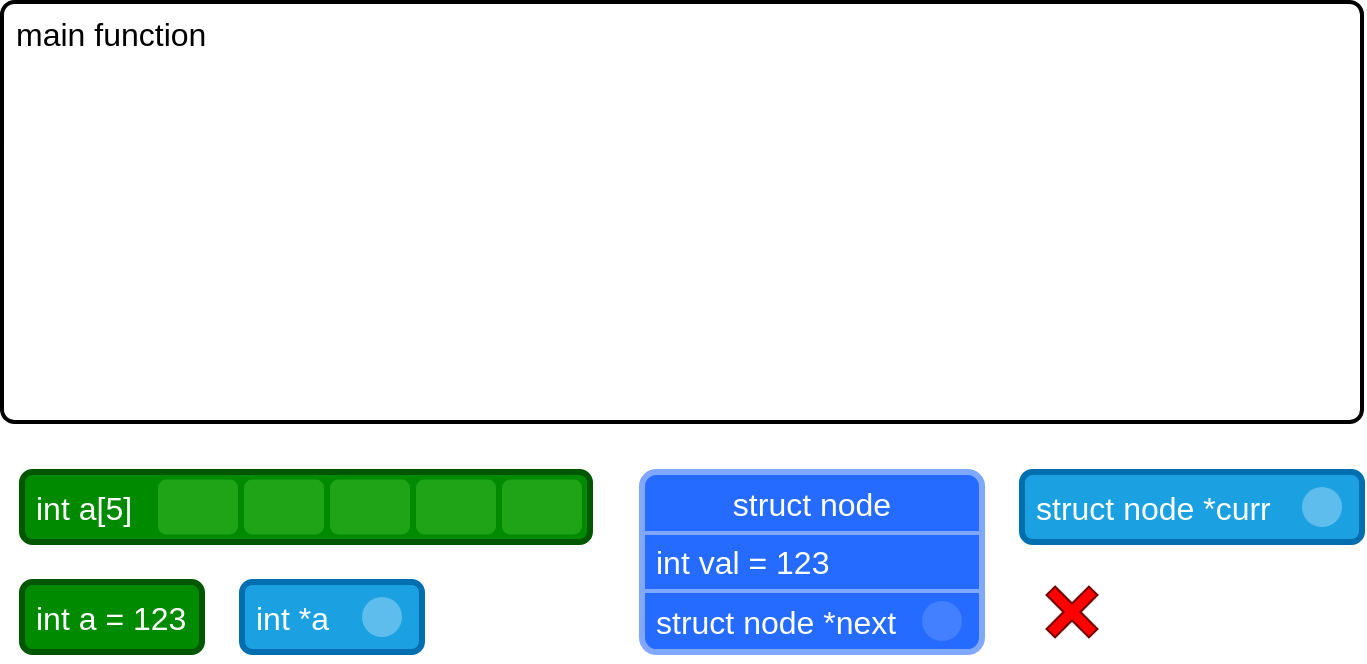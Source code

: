<mxfile version="21.3.5" type="github" pages="2">
  <diagram id="lTI6Rybunf79CPHF1xRZ" name="Main only">
    <mxGraphModel dx="989" dy="561" grid="1" gridSize="10" guides="1" tooltips="1" connect="1" arrows="1" fold="1" page="1" pageScale="1" pageWidth="827" pageHeight="1169" math="0" shadow="0">
      <root>
        <mxCell id="0" />
        <mxCell id="1" parent="0" />
        <mxCell id="YAuWAVg-vIqlQoeMwcdk-73" value="main function" style="rounded=1;whiteSpace=wrap;html=1;verticalAlign=top;align=left;spacingLeft=5;strokeWidth=2;fontSize=16;arcSize=3;" parent="1" vertex="1">
          <mxGeometry x="480" y="340" width="680" height="210" as="geometry" />
        </mxCell>
        <mxCell id="AWdPsdAmOmkkyqOufn5j-2" value="" style="group" parent="1" vertex="1" connectable="0">
          <mxGeometry x="600" y="630" width="90" height="35" as="geometry" />
        </mxCell>
        <mxCell id="AWdPsdAmOmkkyqOufn5j-3" value="int *a" style="rounded=1;whiteSpace=wrap;html=1;strokeWidth=3;fillColor=#1ba1e2;fontColor=#ffffff;strokeColor=#006EAF;fontSize=16;align=left;spacingLeft=5;" parent="AWdPsdAmOmkkyqOufn5j-2" vertex="1">
          <mxGeometry width="90" height="35" as="geometry" />
        </mxCell>
        <mxCell id="AWdPsdAmOmkkyqOufn5j-4" value="" style="ellipse;whiteSpace=wrap;html=1;aspect=fixed;strokeColor=none;fillColor=#5ebdec;" parent="AWdPsdAmOmkkyqOufn5j-2" vertex="1">
          <mxGeometry x="60" y="7.5" width="20" height="20" as="geometry" />
        </mxCell>
        <mxCell id="AWdPsdAmOmkkyqOufn5j-5" value="" style="group" parent="1" vertex="1" connectable="0">
          <mxGeometry x="490" y="630" width="90" height="35" as="geometry" />
        </mxCell>
        <mxCell id="AWdPsdAmOmkkyqOufn5j-6" value="int a = 123" style="rounded=1;whiteSpace=wrap;html=1;strokeWidth=3;fillColor=#008a00;fontColor=#ffffff;strokeColor=#005700;fontSize=16;align=left;spacingLeft=5;" parent="AWdPsdAmOmkkyqOufn5j-5" vertex="1">
          <mxGeometry width="90" height="35" as="geometry" />
        </mxCell>
        <mxCell id="AWdPsdAmOmkkyqOufn5j-9" value="" style="group;fontColor=#ffffff;" parent="1" vertex="1" connectable="0">
          <mxGeometry x="800" y="575" width="170" height="95" as="geometry" />
        </mxCell>
        <mxCell id="AWdPsdAmOmkkyqOufn5j-10" value="struct node" style="rounded=1;whiteSpace=wrap;html=1;strokeWidth=3;fillColor=#266bff;fontColor=#FFFFFF;strokeColor=#80a8ff;fontSize=16;arcSize=8;verticalAlign=top;" parent="AWdPsdAmOmkkyqOufn5j-9" vertex="1">
          <mxGeometry width="170" height="90" as="geometry" />
        </mxCell>
        <mxCell id="AWdPsdAmOmkkyqOufn5j-11" value="" style="group;fontColor=#ffffff;" parent="AWdPsdAmOmkkyqOufn5j-9" vertex="1" connectable="0">
          <mxGeometry y="30.5" width="170" height="29" as="geometry" />
        </mxCell>
        <mxCell id="AWdPsdAmOmkkyqOufn5j-12" value="int val = 123" style="rounded=0;whiteSpace=wrap;html=1;fontFamily=Helvetica;fontSize=16;fontColor=#ffffff;fillColor=none;strokeWidth=2;strokeColor=#80a8ff;align=left;spacingLeft=5;" parent="AWdPsdAmOmkkyqOufn5j-11" vertex="1">
          <mxGeometry width="170" height="29" as="geometry" />
        </mxCell>
        <mxCell id="AWdPsdAmOmkkyqOufn5j-14" value="&lt;font style=&quot;font-size: 16px;&quot;&gt;struct node *next&lt;br&gt;&lt;/font&gt;" style="text;html=1;strokeColor=none;fillColor=none;align=left;verticalAlign=middle;whiteSpace=wrap;rounded=0;fontSize=11;fontFamily=Helvetica;fontColor=#FFFFFF;spacingLeft=5;" parent="AWdPsdAmOmkkyqOufn5j-9" vertex="1">
          <mxGeometry y="59.5" width="160" height="30" as="geometry" />
        </mxCell>
        <mxCell id="AWdPsdAmOmkkyqOufn5j-15" value="" style="ellipse;whiteSpace=wrap;html=1;aspect=fixed;fontFamily=Helvetica;fontSize=11;fontColor=default;strokeColor=none;fillColor=#4280ff;" parent="AWdPsdAmOmkkyqOufn5j-9" vertex="1">
          <mxGeometry x="140" y="64.5" width="20" height="20" as="geometry" />
        </mxCell>
        <mxCell id="AWdPsdAmOmkkyqOufn5j-16" value="" style="group" parent="1" vertex="1" connectable="0">
          <mxGeometry x="990" y="575" width="170" height="35" as="geometry" />
        </mxCell>
        <mxCell id="AWdPsdAmOmkkyqOufn5j-17" value="struct node *curr" style="rounded=1;whiteSpace=wrap;html=1;strokeWidth=3;fillColor=#1ba1e2;fontColor=#ffffff;strokeColor=#006EAF;fontSize=16;align=left;spacingLeft=5;" parent="AWdPsdAmOmkkyqOufn5j-16" vertex="1">
          <mxGeometry width="170" height="35" as="geometry" />
        </mxCell>
        <mxCell id="AWdPsdAmOmkkyqOufn5j-18" value="" style="ellipse;whiteSpace=wrap;html=1;aspect=fixed;strokeColor=none;fillColor=#5ebdec;" parent="AWdPsdAmOmkkyqOufn5j-16" vertex="1">
          <mxGeometry x="140" y="7.5" width="20" height="20" as="geometry" />
        </mxCell>
        <mxCell id="AWdPsdAmOmkkyqOufn5j-19" value="" style="group" parent="1" vertex="1" connectable="0">
          <mxGeometry x="490" y="575" width="290" height="35" as="geometry" />
        </mxCell>
        <mxCell id="AWdPsdAmOmkkyqOufn5j-20" value="int a[5]" style="rounded=1;whiteSpace=wrap;html=1;strokeWidth=3;fillColor=#008a00;fontColor=#ffffff;strokeColor=#005700;fontSize=16;align=left;spacingLeft=5;" parent="AWdPsdAmOmkkyqOufn5j-19" vertex="1">
          <mxGeometry width="284" height="35" as="geometry" />
        </mxCell>
        <mxCell id="AWdPsdAmOmkkyqOufn5j-21" value="" style="rounded=1;whiteSpace=wrap;html=1;fillColor=#1fa417;strokeColor=none;fontSize=16;fontColor=#FFFFFF;" parent="AWdPsdAmOmkkyqOufn5j-19" vertex="1">
          <mxGeometry x="68" y="3.75" width="40" height="27.5" as="geometry" />
        </mxCell>
        <mxCell id="AWdPsdAmOmkkyqOufn5j-22" value="" style="rounded=1;whiteSpace=wrap;html=1;fillColor=#1fa417;strokeColor=none;fontSize=16;fontColor=#FFFFFF;" parent="AWdPsdAmOmkkyqOufn5j-19" vertex="1">
          <mxGeometry x="111" y="3.75" width="40" height="27.5" as="geometry" />
        </mxCell>
        <mxCell id="AWdPsdAmOmkkyqOufn5j-23" value="" style="rounded=1;whiteSpace=wrap;html=1;fillColor=#1fa417;strokeColor=none;fontSize=16;fontColor=#FFFFFF;" parent="AWdPsdAmOmkkyqOufn5j-19" vertex="1">
          <mxGeometry x="154" y="3.75" width="40" height="27.5" as="geometry" />
        </mxCell>
        <mxCell id="AWdPsdAmOmkkyqOufn5j-24" value="" style="rounded=1;whiteSpace=wrap;html=1;fillColor=#1fa417;strokeColor=none;fontSize=16;fontColor=#FFFFFF;" parent="AWdPsdAmOmkkyqOufn5j-19" vertex="1">
          <mxGeometry x="197" y="3.75" width="40" height="27.5" as="geometry" />
        </mxCell>
        <mxCell id="AWdPsdAmOmkkyqOufn5j-25" value="" style="rounded=1;whiteSpace=wrap;html=1;fillColor=#1fa417;strokeColor=none;fontSize=16;fontColor=#FFFFFF;" parent="AWdPsdAmOmkkyqOufn5j-19" vertex="1">
          <mxGeometry x="240" y="3.75" width="40" height="27.5" as="geometry" />
        </mxCell>
        <mxCell id="AWdPsdAmOmkkyqOufn5j-26" value="" style="shape=cross;whiteSpace=wrap;html=1;rotation=45;fillColor=#ff0000;fontColor=#ffffff;strokeColor=#6F0000;" parent="1" vertex="1">
          <mxGeometry x="1000" y="630" width="30" height="30" as="geometry" />
        </mxCell>
      </root>
    </mxGraphModel>
  </diagram>
  <diagram name="Stack and Heap" id="Uz0zYNzVujmZrUHMxS0G">
    <mxGraphModel dx="989" dy="561" grid="1" gridSize="10" guides="1" tooltips="1" connect="1" arrows="1" fold="1" page="1" pageScale="1" pageWidth="827" pageHeight="1169" math="0" shadow="0">
      <root>
        <mxCell id="7e00Met0-57R7suoQJNf-0" />
        <mxCell id="7e00Met0-57R7suoQJNf-1" parent="7e00Met0-57R7suoQJNf-0" />
        <mxCell id="7e00Met0-57R7suoQJNf-2" value="Stack" style="rounded=1;whiteSpace=wrap;html=1;verticalAlign=top;align=left;spacingLeft=5;strokeWidth=2;fontSize=16;arcSize=3;" vertex="1" parent="7e00Met0-57R7suoQJNf-1">
          <mxGeometry x="440" y="240" width="380" height="310" as="geometry" />
        </mxCell>
        <mxCell id="Dv_TN0KEXWMm8i4AllRI-0" value="Heap" style="rounded=1;whiteSpace=wrap;html=1;verticalAlign=top;align=left;spacingLeft=5;strokeWidth=2;fontSize=16;arcSize=3;" vertex="1" parent="7e00Met0-57R7suoQJNf-1">
          <mxGeometry x="860" y="240" width="340" height="310" as="geometry" />
        </mxCell>
        <mxCell id="UtHMdQGX12R4ScdmhFkK-0" value="main" style="rounded=1;whiteSpace=wrap;html=1;verticalAlign=top;align=left;spacingLeft=5;strokeWidth=2;fontSize=16;arcSize=9;" vertex="1" parent="7e00Met0-57R7suoQJNf-1">
          <mxGeometry x="465" y="460" width="330" height="80" as="geometry" />
        </mxCell>
        <mxCell id="NwaSAqHlkFHVlCIynRcE-0" value="" style="group" vertex="1" connectable="0" parent="7e00Met0-57R7suoQJNf-1">
          <mxGeometry x="600" y="630" width="90" height="35" as="geometry" />
        </mxCell>
        <mxCell id="NwaSAqHlkFHVlCIynRcE-1" value="int *a" style="rounded=1;whiteSpace=wrap;html=1;strokeWidth=3;fillColor=#1ba1e2;fontColor=#ffffff;strokeColor=#006EAF;fontSize=16;align=left;spacingLeft=5;" vertex="1" parent="NwaSAqHlkFHVlCIynRcE-0">
          <mxGeometry width="90" height="35" as="geometry" />
        </mxCell>
        <mxCell id="NwaSAqHlkFHVlCIynRcE-2" value="" style="ellipse;whiteSpace=wrap;html=1;aspect=fixed;strokeColor=none;fillColor=#5ebdec;" vertex="1" parent="NwaSAqHlkFHVlCIynRcE-0">
          <mxGeometry x="60" y="7.5" width="20" height="20" as="geometry" />
        </mxCell>
        <mxCell id="NwaSAqHlkFHVlCIynRcE-3" value="" style="group" vertex="1" connectable="0" parent="7e00Met0-57R7suoQJNf-1">
          <mxGeometry x="490" y="630" width="90" height="35" as="geometry" />
        </mxCell>
        <mxCell id="NwaSAqHlkFHVlCIynRcE-4" value="int a = 123" style="rounded=1;whiteSpace=wrap;html=1;strokeWidth=3;fillColor=#008a00;fontColor=#ffffff;strokeColor=#005700;fontSize=16;align=left;spacingLeft=5;" vertex="1" parent="NwaSAqHlkFHVlCIynRcE-3">
          <mxGeometry width="90" height="35" as="geometry" />
        </mxCell>
        <mxCell id="NwaSAqHlkFHVlCIynRcE-5" value="" style="group;fontColor=#ffffff;" vertex="1" connectable="0" parent="7e00Met0-57R7suoQJNf-1">
          <mxGeometry x="800" y="575" width="170" height="95" as="geometry" />
        </mxCell>
        <mxCell id="NwaSAqHlkFHVlCIynRcE-6" value="struct node" style="rounded=1;whiteSpace=wrap;html=1;strokeWidth=3;fillColor=#266bff;fontColor=#FFFFFF;strokeColor=#80a8ff;fontSize=16;arcSize=8;verticalAlign=top;" vertex="1" parent="NwaSAqHlkFHVlCIynRcE-5">
          <mxGeometry width="170" height="90" as="geometry" />
        </mxCell>
        <mxCell id="NwaSAqHlkFHVlCIynRcE-7" value="" style="group;fontColor=#ffffff;" vertex="1" connectable="0" parent="NwaSAqHlkFHVlCIynRcE-5">
          <mxGeometry y="30.5" width="170" height="29" as="geometry" />
        </mxCell>
        <mxCell id="NwaSAqHlkFHVlCIynRcE-8" value="int val = 123" style="rounded=0;whiteSpace=wrap;html=1;fontFamily=Helvetica;fontSize=16;fontColor=#ffffff;fillColor=none;strokeWidth=2;strokeColor=#80a8ff;align=left;spacingLeft=5;" vertex="1" parent="NwaSAqHlkFHVlCIynRcE-7">
          <mxGeometry width="170" height="29" as="geometry" />
        </mxCell>
        <mxCell id="NwaSAqHlkFHVlCIynRcE-9" value="&lt;font style=&quot;font-size: 16px;&quot;&gt;struct node *next&lt;br&gt;&lt;/font&gt;" style="text;html=1;strokeColor=none;fillColor=none;align=left;verticalAlign=middle;whiteSpace=wrap;rounded=0;fontSize=11;fontFamily=Helvetica;fontColor=#FFFFFF;spacingLeft=5;" vertex="1" parent="NwaSAqHlkFHVlCIynRcE-5">
          <mxGeometry y="59.5" width="160" height="30" as="geometry" />
        </mxCell>
        <mxCell id="NwaSAqHlkFHVlCIynRcE-10" value="" style="ellipse;whiteSpace=wrap;html=1;aspect=fixed;fontFamily=Helvetica;fontSize=11;fontColor=default;strokeColor=none;fillColor=#4280ff;" vertex="1" parent="NwaSAqHlkFHVlCIynRcE-5">
          <mxGeometry x="140" y="64.5" width="20" height="20" as="geometry" />
        </mxCell>
        <mxCell id="NwaSAqHlkFHVlCIynRcE-11" value="" style="group" vertex="1" connectable="0" parent="7e00Met0-57R7suoQJNf-1">
          <mxGeometry x="990" y="575" width="170" height="35" as="geometry" />
        </mxCell>
        <mxCell id="NwaSAqHlkFHVlCIynRcE-12" value="struct node *curr" style="rounded=1;whiteSpace=wrap;html=1;strokeWidth=3;fillColor=#1ba1e2;fontColor=#ffffff;strokeColor=#006EAF;fontSize=16;align=left;spacingLeft=5;" vertex="1" parent="NwaSAqHlkFHVlCIynRcE-11">
          <mxGeometry width="170" height="35" as="geometry" />
        </mxCell>
        <mxCell id="NwaSAqHlkFHVlCIynRcE-13" value="" style="ellipse;whiteSpace=wrap;html=1;aspect=fixed;strokeColor=none;fillColor=#5ebdec;" vertex="1" parent="NwaSAqHlkFHVlCIynRcE-11">
          <mxGeometry x="140" y="7.5" width="20" height="20" as="geometry" />
        </mxCell>
        <mxCell id="NwaSAqHlkFHVlCIynRcE-14" value="" style="group" vertex="1" connectable="0" parent="7e00Met0-57R7suoQJNf-1">
          <mxGeometry x="490" y="575" width="290" height="35" as="geometry" />
        </mxCell>
        <mxCell id="NwaSAqHlkFHVlCIynRcE-15" value="int a[5]" style="rounded=1;whiteSpace=wrap;html=1;strokeWidth=3;fillColor=#008a00;fontColor=#ffffff;strokeColor=#005700;fontSize=16;align=left;spacingLeft=5;" vertex="1" parent="NwaSAqHlkFHVlCIynRcE-14">
          <mxGeometry width="284" height="35" as="geometry" />
        </mxCell>
        <mxCell id="NwaSAqHlkFHVlCIynRcE-16" value="" style="rounded=1;whiteSpace=wrap;html=1;fillColor=#1fa417;strokeColor=none;fontSize=16;fontColor=#FFFFFF;" vertex="1" parent="NwaSAqHlkFHVlCIynRcE-14">
          <mxGeometry x="68" y="3.75" width="40" height="27.5" as="geometry" />
        </mxCell>
        <mxCell id="NwaSAqHlkFHVlCIynRcE-17" value="" style="rounded=1;whiteSpace=wrap;html=1;fillColor=#1fa417;strokeColor=none;fontSize=16;fontColor=#FFFFFF;" vertex="1" parent="NwaSAqHlkFHVlCIynRcE-14">
          <mxGeometry x="111" y="3.75" width="40" height="27.5" as="geometry" />
        </mxCell>
        <mxCell id="NwaSAqHlkFHVlCIynRcE-18" value="" style="rounded=1;whiteSpace=wrap;html=1;fillColor=#1fa417;strokeColor=none;fontSize=16;fontColor=#FFFFFF;" vertex="1" parent="NwaSAqHlkFHVlCIynRcE-14">
          <mxGeometry x="154" y="3.75" width="40" height="27.5" as="geometry" />
        </mxCell>
        <mxCell id="NwaSAqHlkFHVlCIynRcE-19" value="" style="rounded=1;whiteSpace=wrap;html=1;fillColor=#1fa417;strokeColor=none;fontSize=16;fontColor=#FFFFFF;" vertex="1" parent="NwaSAqHlkFHVlCIynRcE-14">
          <mxGeometry x="197" y="3.75" width="40" height="27.5" as="geometry" />
        </mxCell>
        <mxCell id="NwaSAqHlkFHVlCIynRcE-20" value="" style="rounded=1;whiteSpace=wrap;html=1;fillColor=#1fa417;strokeColor=none;fontSize=16;fontColor=#FFFFFF;" vertex="1" parent="NwaSAqHlkFHVlCIynRcE-14">
          <mxGeometry x="240" y="3.75" width="40" height="27.5" as="geometry" />
        </mxCell>
        <mxCell id="NwaSAqHlkFHVlCIynRcE-21" value="" style="shape=cross;whiteSpace=wrap;html=1;rotation=45;fillColor=#ff0000;fontColor=#ffffff;strokeColor=#6F0000;" vertex="1" parent="7e00Met0-57R7suoQJNf-1">
          <mxGeometry x="1000" y="630" width="30" height="30" as="geometry" />
        </mxCell>
      </root>
    </mxGraphModel>
  </diagram>
</mxfile>
